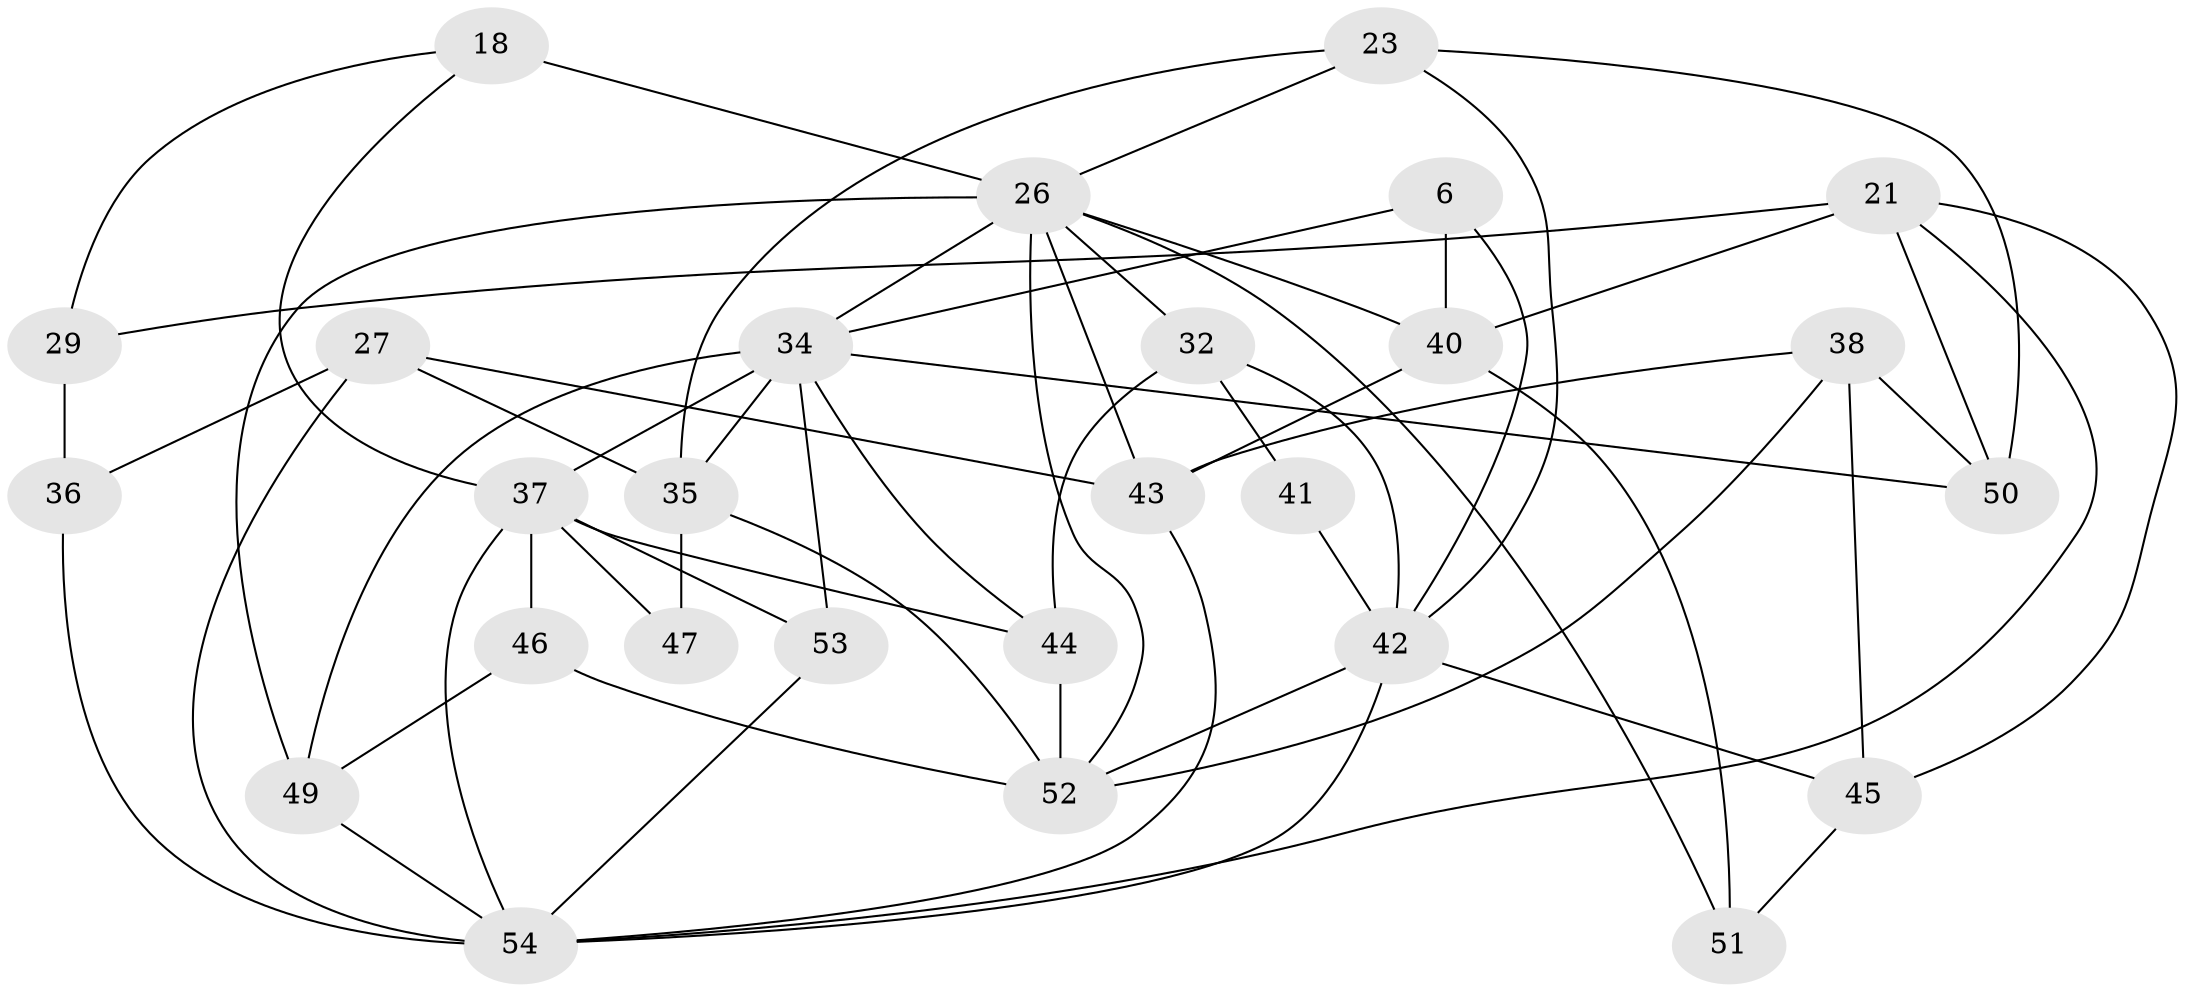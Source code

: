 // original degree distribution, {4: 1.0}
// Generated by graph-tools (version 1.1) at 2025/57/03/09/25 04:57:51]
// undirected, 27 vertices, 61 edges
graph export_dot {
graph [start="1"]
  node [color=gray90,style=filled];
  6;
  18;
  21 [super="+7+10"];
  23;
  26 [super="+1+25"];
  27 [super="+22"];
  29;
  32 [super="+16"];
  34 [super="+8+12"];
  35 [super="+17+14"];
  36;
  37 [super="+13+30"];
  38;
  40 [super="+5+28"];
  41;
  42 [super="+11+15"];
  43 [super="+19"];
  44 [super="+31"];
  45;
  46;
  47;
  49 [super="+39"];
  50;
  51;
  52 [super="+24"];
  53;
  54 [super="+33+48"];
  6 -- 40 [weight=2];
  6 -- 34;
  6 -- 42;
  18 -- 29;
  18 -- 37;
  18 -- 26 [weight=2];
  21 -- 40 [weight=2];
  21 -- 29 [weight=2];
  21 -- 45;
  21 -- 54 [weight=2];
  21 -- 50;
  23 -- 50;
  23 -- 26;
  23 -- 35;
  23 -- 42;
  26 -- 49 [weight=2];
  26 -- 43 [weight=2];
  26 -- 32;
  26 -- 34;
  26 -- 40;
  26 -- 51;
  26 -- 52;
  27 -- 36 [weight=2];
  27 -- 54 [weight=2];
  27 -- 43;
  27 -- 35;
  29 -- 36;
  32 -- 41 [weight=2];
  32 -- 44 [weight=2];
  32 -- 42;
  34 -- 35 [weight=2];
  34 -- 44;
  34 -- 49;
  34 -- 53 [weight=2];
  34 -- 50;
  34 -- 37;
  35 -- 47 [weight=2];
  35 -- 52 [weight=2];
  36 -- 54;
  37 -- 53;
  37 -- 44;
  37 -- 46;
  37 -- 47 [weight=2];
  37 -- 54;
  38 -- 50;
  38 -- 45;
  38 -- 52;
  38 -- 43;
  40 -- 51 [weight=2];
  40 -- 43;
  41 -- 42 [weight=2];
  42 -- 54;
  42 -- 52;
  42 -- 45;
  43 -- 54;
  44 -- 52 [weight=2];
  45 -- 51;
  46 -- 49 [weight=2];
  46 -- 52;
  49 -- 54;
  53 -- 54;
}
